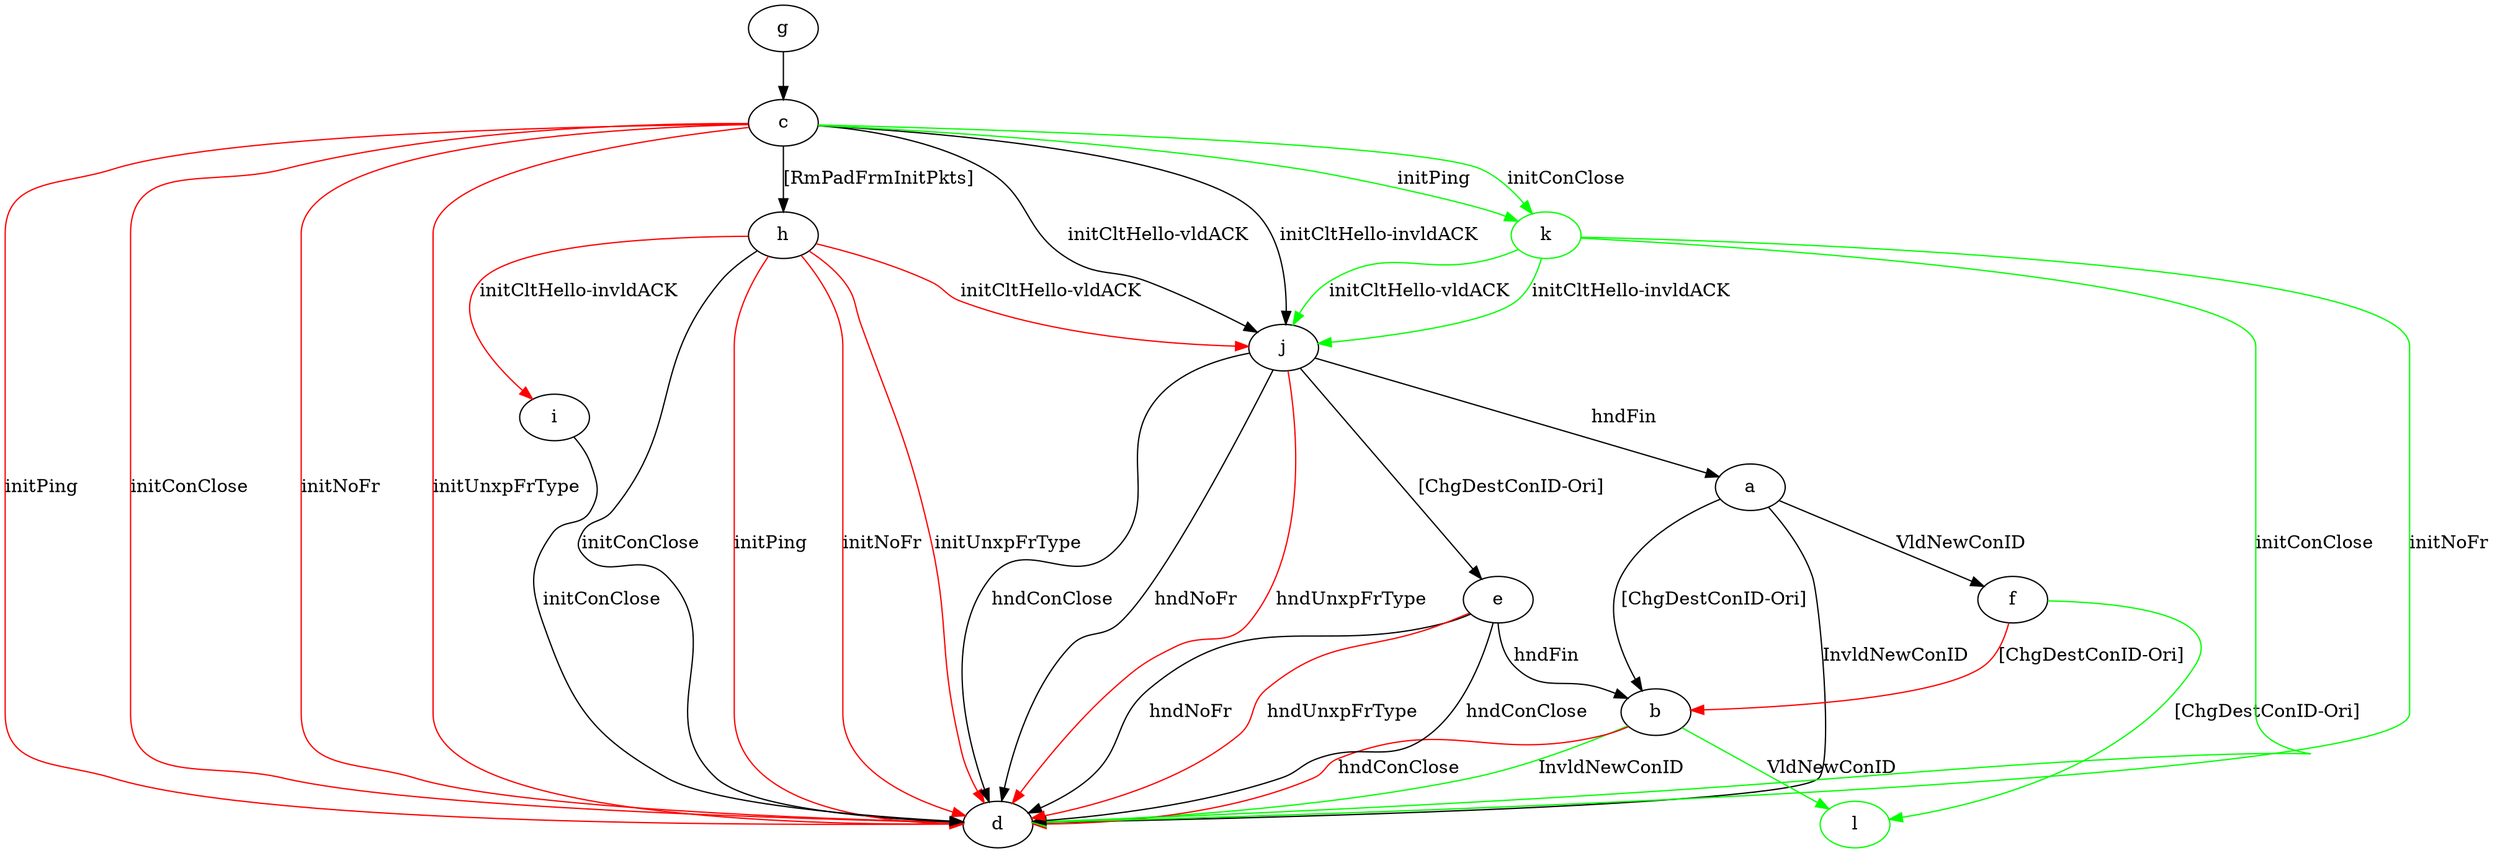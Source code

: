 digraph "" {
	a -> b	[key=0,
		label="[ChgDestConID-Ori] "];
	a -> d	[key=0,
		label="InvldNewConID "];
	a -> f	[key=0,
		label="VldNewConID "];
	b -> d	[key=0,
		color=green,
		label="InvldNewConID "];
	b -> d	[key=1,
		color=red,
		label="hndConClose "];
	l	[color=green];
	b -> l	[key=0,
		color=green,
		label="VldNewConID "];
	c -> d	[key=0,
		color=red,
		label="initPing "];
	c -> d	[key=1,
		color=red,
		label="initConClose "];
	c -> d	[key=2,
		color=red,
		label="initNoFr "];
	c -> d	[key=3,
		color=red,
		label="initUnxpFrType "];
	c -> h	[key=0,
		label="[RmPadFrmInitPkts] "];
	c -> j	[key=0,
		label="initCltHello-vldACK "];
	c -> j	[key=1,
		label="initCltHello-invldACK "];
	k	[color=green];
	c -> k	[key=0,
		color=green,
		label="initPing "];
	c -> k	[key=1,
		color=green,
		label="initConClose "];
	e -> b	[key=0,
		label="hndFin "];
	e -> d	[key=0,
		label="hndConClose "];
	e -> d	[key=1,
		label="hndNoFr "];
	e -> d	[key=2,
		color=red,
		label="hndUnxpFrType "];
	f -> b	[key=0,
		color=red,
		label="[ChgDestConID-Ori] "];
	f -> l	[key=0,
		color=green,
		label="[ChgDestConID-Ori] "];
	g -> c	[key=0];
	h -> d	[key=0,
		label="initConClose "];
	h -> d	[key=1,
		color=red,
		label="initPing "];
	h -> d	[key=2,
		color=red,
		label="initNoFr "];
	h -> d	[key=3,
		color=red,
		label="initUnxpFrType "];
	h -> i	[key=0,
		color=red,
		label="initCltHello-invldACK "];
	h -> j	[key=0,
		color=red,
		label="initCltHello-vldACK "];
	i -> d	[key=0,
		label="initConClose "];
	j -> a	[key=0,
		label="hndFin "];
	j -> d	[key=0,
		label="hndConClose "];
	j -> d	[key=1,
		label="hndNoFr "];
	j -> d	[key=2,
		color=red,
		label="hndUnxpFrType "];
	j -> e	[key=0,
		label="[ChgDestConID-Ori] "];
	k -> d	[key=0,
		color=green,
		label="initConClose "];
	k -> d	[key=1,
		color=green,
		label="initNoFr "];
	k -> j	[key=0,
		color=green,
		label="initCltHello-vldACK "];
	k -> j	[key=1,
		color=green,
		label="initCltHello-invldACK "];
}
